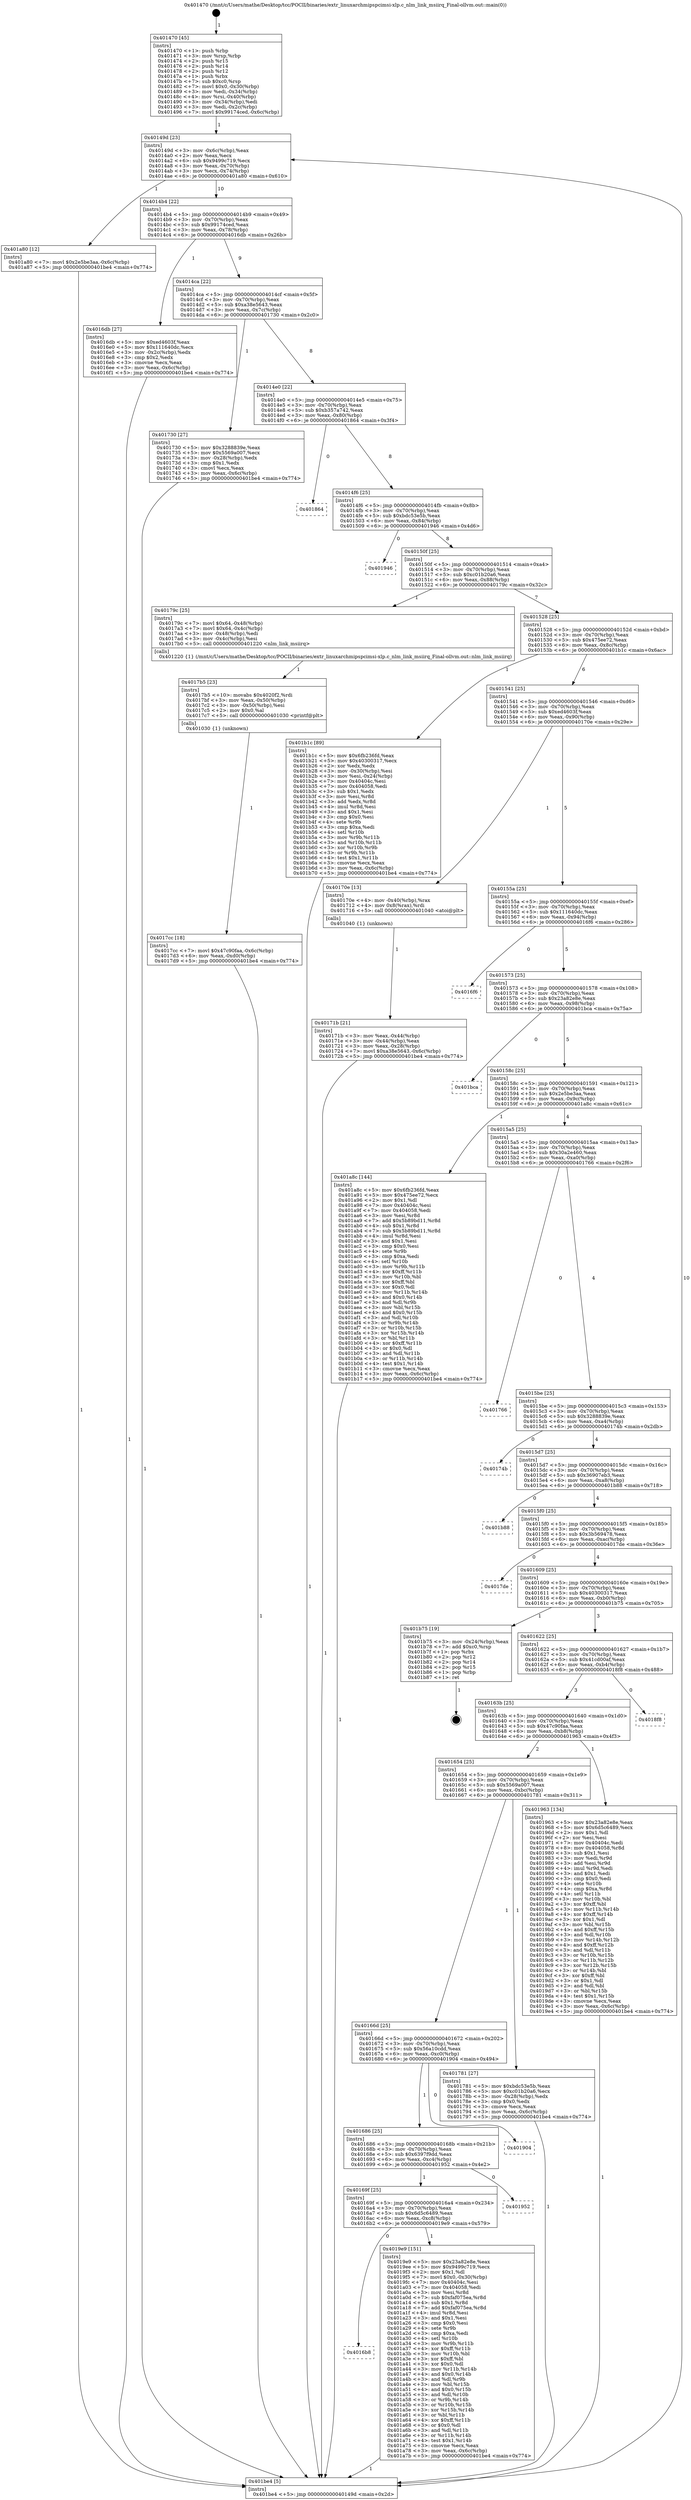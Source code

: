 digraph "0x401470" {
  label = "0x401470 (/mnt/c/Users/mathe/Desktop/tcc/POCII/binaries/extr_linuxarchmipspcimsi-xlp.c_nlm_link_msiirq_Final-ollvm.out::main(0))"
  labelloc = "t"
  node[shape=record]

  Entry [label="",width=0.3,height=0.3,shape=circle,fillcolor=black,style=filled]
  "0x40149d" [label="{
     0x40149d [23]\l
     | [instrs]\l
     &nbsp;&nbsp;0x40149d \<+3\>: mov -0x6c(%rbp),%eax\l
     &nbsp;&nbsp;0x4014a0 \<+2\>: mov %eax,%ecx\l
     &nbsp;&nbsp;0x4014a2 \<+6\>: sub $0x9499c719,%ecx\l
     &nbsp;&nbsp;0x4014a8 \<+3\>: mov %eax,-0x70(%rbp)\l
     &nbsp;&nbsp;0x4014ab \<+3\>: mov %ecx,-0x74(%rbp)\l
     &nbsp;&nbsp;0x4014ae \<+6\>: je 0000000000401a80 \<main+0x610\>\l
  }"]
  "0x401a80" [label="{
     0x401a80 [12]\l
     | [instrs]\l
     &nbsp;&nbsp;0x401a80 \<+7\>: movl $0x2e5be3aa,-0x6c(%rbp)\l
     &nbsp;&nbsp;0x401a87 \<+5\>: jmp 0000000000401be4 \<main+0x774\>\l
  }"]
  "0x4014b4" [label="{
     0x4014b4 [22]\l
     | [instrs]\l
     &nbsp;&nbsp;0x4014b4 \<+5\>: jmp 00000000004014b9 \<main+0x49\>\l
     &nbsp;&nbsp;0x4014b9 \<+3\>: mov -0x70(%rbp),%eax\l
     &nbsp;&nbsp;0x4014bc \<+5\>: sub $0x99174ced,%eax\l
     &nbsp;&nbsp;0x4014c1 \<+3\>: mov %eax,-0x78(%rbp)\l
     &nbsp;&nbsp;0x4014c4 \<+6\>: je 00000000004016db \<main+0x26b\>\l
  }"]
  Exit [label="",width=0.3,height=0.3,shape=circle,fillcolor=black,style=filled,peripheries=2]
  "0x4016db" [label="{
     0x4016db [27]\l
     | [instrs]\l
     &nbsp;&nbsp;0x4016db \<+5\>: mov $0xed4603f,%eax\l
     &nbsp;&nbsp;0x4016e0 \<+5\>: mov $0x111640dc,%ecx\l
     &nbsp;&nbsp;0x4016e5 \<+3\>: mov -0x2c(%rbp),%edx\l
     &nbsp;&nbsp;0x4016e8 \<+3\>: cmp $0x2,%edx\l
     &nbsp;&nbsp;0x4016eb \<+3\>: cmovne %ecx,%eax\l
     &nbsp;&nbsp;0x4016ee \<+3\>: mov %eax,-0x6c(%rbp)\l
     &nbsp;&nbsp;0x4016f1 \<+5\>: jmp 0000000000401be4 \<main+0x774\>\l
  }"]
  "0x4014ca" [label="{
     0x4014ca [22]\l
     | [instrs]\l
     &nbsp;&nbsp;0x4014ca \<+5\>: jmp 00000000004014cf \<main+0x5f\>\l
     &nbsp;&nbsp;0x4014cf \<+3\>: mov -0x70(%rbp),%eax\l
     &nbsp;&nbsp;0x4014d2 \<+5\>: sub $0xa38e5643,%eax\l
     &nbsp;&nbsp;0x4014d7 \<+3\>: mov %eax,-0x7c(%rbp)\l
     &nbsp;&nbsp;0x4014da \<+6\>: je 0000000000401730 \<main+0x2c0\>\l
  }"]
  "0x401be4" [label="{
     0x401be4 [5]\l
     | [instrs]\l
     &nbsp;&nbsp;0x401be4 \<+5\>: jmp 000000000040149d \<main+0x2d\>\l
  }"]
  "0x401470" [label="{
     0x401470 [45]\l
     | [instrs]\l
     &nbsp;&nbsp;0x401470 \<+1\>: push %rbp\l
     &nbsp;&nbsp;0x401471 \<+3\>: mov %rsp,%rbp\l
     &nbsp;&nbsp;0x401474 \<+2\>: push %r15\l
     &nbsp;&nbsp;0x401476 \<+2\>: push %r14\l
     &nbsp;&nbsp;0x401478 \<+2\>: push %r12\l
     &nbsp;&nbsp;0x40147a \<+1\>: push %rbx\l
     &nbsp;&nbsp;0x40147b \<+7\>: sub $0xc0,%rsp\l
     &nbsp;&nbsp;0x401482 \<+7\>: movl $0x0,-0x30(%rbp)\l
     &nbsp;&nbsp;0x401489 \<+3\>: mov %edi,-0x34(%rbp)\l
     &nbsp;&nbsp;0x40148c \<+4\>: mov %rsi,-0x40(%rbp)\l
     &nbsp;&nbsp;0x401490 \<+3\>: mov -0x34(%rbp),%edi\l
     &nbsp;&nbsp;0x401493 \<+3\>: mov %edi,-0x2c(%rbp)\l
     &nbsp;&nbsp;0x401496 \<+7\>: movl $0x99174ced,-0x6c(%rbp)\l
  }"]
  "0x4016b8" [label="{
     0x4016b8\l
  }", style=dashed]
  "0x401730" [label="{
     0x401730 [27]\l
     | [instrs]\l
     &nbsp;&nbsp;0x401730 \<+5\>: mov $0x3288839e,%eax\l
     &nbsp;&nbsp;0x401735 \<+5\>: mov $0x5569a007,%ecx\l
     &nbsp;&nbsp;0x40173a \<+3\>: mov -0x28(%rbp),%edx\l
     &nbsp;&nbsp;0x40173d \<+3\>: cmp $0x1,%edx\l
     &nbsp;&nbsp;0x401740 \<+3\>: cmovl %ecx,%eax\l
     &nbsp;&nbsp;0x401743 \<+3\>: mov %eax,-0x6c(%rbp)\l
     &nbsp;&nbsp;0x401746 \<+5\>: jmp 0000000000401be4 \<main+0x774\>\l
  }"]
  "0x4014e0" [label="{
     0x4014e0 [22]\l
     | [instrs]\l
     &nbsp;&nbsp;0x4014e0 \<+5\>: jmp 00000000004014e5 \<main+0x75\>\l
     &nbsp;&nbsp;0x4014e5 \<+3\>: mov -0x70(%rbp),%eax\l
     &nbsp;&nbsp;0x4014e8 \<+5\>: sub $0xb357a742,%eax\l
     &nbsp;&nbsp;0x4014ed \<+3\>: mov %eax,-0x80(%rbp)\l
     &nbsp;&nbsp;0x4014f0 \<+6\>: je 0000000000401864 \<main+0x3f4\>\l
  }"]
  "0x4019e9" [label="{
     0x4019e9 [151]\l
     | [instrs]\l
     &nbsp;&nbsp;0x4019e9 \<+5\>: mov $0x23a82e8e,%eax\l
     &nbsp;&nbsp;0x4019ee \<+5\>: mov $0x9499c719,%ecx\l
     &nbsp;&nbsp;0x4019f3 \<+2\>: mov $0x1,%dl\l
     &nbsp;&nbsp;0x4019f5 \<+7\>: movl $0x0,-0x30(%rbp)\l
     &nbsp;&nbsp;0x4019fc \<+7\>: mov 0x40404c,%esi\l
     &nbsp;&nbsp;0x401a03 \<+7\>: mov 0x404058,%edi\l
     &nbsp;&nbsp;0x401a0a \<+3\>: mov %esi,%r8d\l
     &nbsp;&nbsp;0x401a0d \<+7\>: sub $0xfaf075ea,%r8d\l
     &nbsp;&nbsp;0x401a14 \<+4\>: sub $0x1,%r8d\l
     &nbsp;&nbsp;0x401a18 \<+7\>: add $0xfaf075ea,%r8d\l
     &nbsp;&nbsp;0x401a1f \<+4\>: imul %r8d,%esi\l
     &nbsp;&nbsp;0x401a23 \<+3\>: and $0x1,%esi\l
     &nbsp;&nbsp;0x401a26 \<+3\>: cmp $0x0,%esi\l
     &nbsp;&nbsp;0x401a29 \<+4\>: sete %r9b\l
     &nbsp;&nbsp;0x401a2d \<+3\>: cmp $0xa,%edi\l
     &nbsp;&nbsp;0x401a30 \<+4\>: setl %r10b\l
     &nbsp;&nbsp;0x401a34 \<+3\>: mov %r9b,%r11b\l
     &nbsp;&nbsp;0x401a37 \<+4\>: xor $0xff,%r11b\l
     &nbsp;&nbsp;0x401a3b \<+3\>: mov %r10b,%bl\l
     &nbsp;&nbsp;0x401a3e \<+3\>: xor $0xff,%bl\l
     &nbsp;&nbsp;0x401a41 \<+3\>: xor $0x0,%dl\l
     &nbsp;&nbsp;0x401a44 \<+3\>: mov %r11b,%r14b\l
     &nbsp;&nbsp;0x401a47 \<+4\>: and $0x0,%r14b\l
     &nbsp;&nbsp;0x401a4b \<+3\>: and %dl,%r9b\l
     &nbsp;&nbsp;0x401a4e \<+3\>: mov %bl,%r15b\l
     &nbsp;&nbsp;0x401a51 \<+4\>: and $0x0,%r15b\l
     &nbsp;&nbsp;0x401a55 \<+3\>: and %dl,%r10b\l
     &nbsp;&nbsp;0x401a58 \<+3\>: or %r9b,%r14b\l
     &nbsp;&nbsp;0x401a5b \<+3\>: or %r10b,%r15b\l
     &nbsp;&nbsp;0x401a5e \<+3\>: xor %r15b,%r14b\l
     &nbsp;&nbsp;0x401a61 \<+3\>: or %bl,%r11b\l
     &nbsp;&nbsp;0x401a64 \<+4\>: xor $0xff,%r11b\l
     &nbsp;&nbsp;0x401a68 \<+3\>: or $0x0,%dl\l
     &nbsp;&nbsp;0x401a6b \<+3\>: and %dl,%r11b\l
     &nbsp;&nbsp;0x401a6e \<+3\>: or %r11b,%r14b\l
     &nbsp;&nbsp;0x401a71 \<+4\>: test $0x1,%r14b\l
     &nbsp;&nbsp;0x401a75 \<+3\>: cmovne %ecx,%eax\l
     &nbsp;&nbsp;0x401a78 \<+3\>: mov %eax,-0x6c(%rbp)\l
     &nbsp;&nbsp;0x401a7b \<+5\>: jmp 0000000000401be4 \<main+0x774\>\l
  }"]
  "0x401864" [label="{
     0x401864\l
  }", style=dashed]
  "0x4014f6" [label="{
     0x4014f6 [25]\l
     | [instrs]\l
     &nbsp;&nbsp;0x4014f6 \<+5\>: jmp 00000000004014fb \<main+0x8b\>\l
     &nbsp;&nbsp;0x4014fb \<+3\>: mov -0x70(%rbp),%eax\l
     &nbsp;&nbsp;0x4014fe \<+5\>: sub $0xbdc53e5b,%eax\l
     &nbsp;&nbsp;0x401503 \<+6\>: mov %eax,-0x84(%rbp)\l
     &nbsp;&nbsp;0x401509 \<+6\>: je 0000000000401946 \<main+0x4d6\>\l
  }"]
  "0x40169f" [label="{
     0x40169f [25]\l
     | [instrs]\l
     &nbsp;&nbsp;0x40169f \<+5\>: jmp 00000000004016a4 \<main+0x234\>\l
     &nbsp;&nbsp;0x4016a4 \<+3\>: mov -0x70(%rbp),%eax\l
     &nbsp;&nbsp;0x4016a7 \<+5\>: sub $0x6d5c6489,%eax\l
     &nbsp;&nbsp;0x4016ac \<+6\>: mov %eax,-0xc8(%rbp)\l
     &nbsp;&nbsp;0x4016b2 \<+6\>: je 00000000004019e9 \<main+0x579\>\l
  }"]
  "0x401946" [label="{
     0x401946\l
  }", style=dashed]
  "0x40150f" [label="{
     0x40150f [25]\l
     | [instrs]\l
     &nbsp;&nbsp;0x40150f \<+5\>: jmp 0000000000401514 \<main+0xa4\>\l
     &nbsp;&nbsp;0x401514 \<+3\>: mov -0x70(%rbp),%eax\l
     &nbsp;&nbsp;0x401517 \<+5\>: sub $0xc01b20a6,%eax\l
     &nbsp;&nbsp;0x40151c \<+6\>: mov %eax,-0x88(%rbp)\l
     &nbsp;&nbsp;0x401522 \<+6\>: je 000000000040179c \<main+0x32c\>\l
  }"]
  "0x401952" [label="{
     0x401952\l
  }", style=dashed]
  "0x40179c" [label="{
     0x40179c [25]\l
     | [instrs]\l
     &nbsp;&nbsp;0x40179c \<+7\>: movl $0x64,-0x48(%rbp)\l
     &nbsp;&nbsp;0x4017a3 \<+7\>: movl $0x64,-0x4c(%rbp)\l
     &nbsp;&nbsp;0x4017aa \<+3\>: mov -0x48(%rbp),%edi\l
     &nbsp;&nbsp;0x4017ad \<+3\>: mov -0x4c(%rbp),%esi\l
     &nbsp;&nbsp;0x4017b0 \<+5\>: call 0000000000401220 \<nlm_link_msiirq\>\l
     | [calls]\l
     &nbsp;&nbsp;0x401220 \{1\} (/mnt/c/Users/mathe/Desktop/tcc/POCII/binaries/extr_linuxarchmipspcimsi-xlp.c_nlm_link_msiirq_Final-ollvm.out::nlm_link_msiirq)\l
  }"]
  "0x401528" [label="{
     0x401528 [25]\l
     | [instrs]\l
     &nbsp;&nbsp;0x401528 \<+5\>: jmp 000000000040152d \<main+0xbd\>\l
     &nbsp;&nbsp;0x40152d \<+3\>: mov -0x70(%rbp),%eax\l
     &nbsp;&nbsp;0x401530 \<+5\>: sub $0x475ee72,%eax\l
     &nbsp;&nbsp;0x401535 \<+6\>: mov %eax,-0x8c(%rbp)\l
     &nbsp;&nbsp;0x40153b \<+6\>: je 0000000000401b1c \<main+0x6ac\>\l
  }"]
  "0x401686" [label="{
     0x401686 [25]\l
     | [instrs]\l
     &nbsp;&nbsp;0x401686 \<+5\>: jmp 000000000040168b \<main+0x21b\>\l
     &nbsp;&nbsp;0x40168b \<+3\>: mov -0x70(%rbp),%eax\l
     &nbsp;&nbsp;0x40168e \<+5\>: sub $0x6397f9dd,%eax\l
     &nbsp;&nbsp;0x401693 \<+6\>: mov %eax,-0xc4(%rbp)\l
     &nbsp;&nbsp;0x401699 \<+6\>: je 0000000000401952 \<main+0x4e2\>\l
  }"]
  "0x401b1c" [label="{
     0x401b1c [89]\l
     | [instrs]\l
     &nbsp;&nbsp;0x401b1c \<+5\>: mov $0x6fb236fd,%eax\l
     &nbsp;&nbsp;0x401b21 \<+5\>: mov $0x40300317,%ecx\l
     &nbsp;&nbsp;0x401b26 \<+2\>: xor %edx,%edx\l
     &nbsp;&nbsp;0x401b28 \<+3\>: mov -0x30(%rbp),%esi\l
     &nbsp;&nbsp;0x401b2b \<+3\>: mov %esi,-0x24(%rbp)\l
     &nbsp;&nbsp;0x401b2e \<+7\>: mov 0x40404c,%esi\l
     &nbsp;&nbsp;0x401b35 \<+7\>: mov 0x404058,%edi\l
     &nbsp;&nbsp;0x401b3c \<+3\>: sub $0x1,%edx\l
     &nbsp;&nbsp;0x401b3f \<+3\>: mov %esi,%r8d\l
     &nbsp;&nbsp;0x401b42 \<+3\>: add %edx,%r8d\l
     &nbsp;&nbsp;0x401b45 \<+4\>: imul %r8d,%esi\l
     &nbsp;&nbsp;0x401b49 \<+3\>: and $0x1,%esi\l
     &nbsp;&nbsp;0x401b4c \<+3\>: cmp $0x0,%esi\l
     &nbsp;&nbsp;0x401b4f \<+4\>: sete %r9b\l
     &nbsp;&nbsp;0x401b53 \<+3\>: cmp $0xa,%edi\l
     &nbsp;&nbsp;0x401b56 \<+4\>: setl %r10b\l
     &nbsp;&nbsp;0x401b5a \<+3\>: mov %r9b,%r11b\l
     &nbsp;&nbsp;0x401b5d \<+3\>: and %r10b,%r11b\l
     &nbsp;&nbsp;0x401b60 \<+3\>: xor %r10b,%r9b\l
     &nbsp;&nbsp;0x401b63 \<+3\>: or %r9b,%r11b\l
     &nbsp;&nbsp;0x401b66 \<+4\>: test $0x1,%r11b\l
     &nbsp;&nbsp;0x401b6a \<+3\>: cmovne %ecx,%eax\l
     &nbsp;&nbsp;0x401b6d \<+3\>: mov %eax,-0x6c(%rbp)\l
     &nbsp;&nbsp;0x401b70 \<+5\>: jmp 0000000000401be4 \<main+0x774\>\l
  }"]
  "0x401541" [label="{
     0x401541 [25]\l
     | [instrs]\l
     &nbsp;&nbsp;0x401541 \<+5\>: jmp 0000000000401546 \<main+0xd6\>\l
     &nbsp;&nbsp;0x401546 \<+3\>: mov -0x70(%rbp),%eax\l
     &nbsp;&nbsp;0x401549 \<+5\>: sub $0xed4603f,%eax\l
     &nbsp;&nbsp;0x40154e \<+6\>: mov %eax,-0x90(%rbp)\l
     &nbsp;&nbsp;0x401554 \<+6\>: je 000000000040170e \<main+0x29e\>\l
  }"]
  "0x401904" [label="{
     0x401904\l
  }", style=dashed]
  "0x40170e" [label="{
     0x40170e [13]\l
     | [instrs]\l
     &nbsp;&nbsp;0x40170e \<+4\>: mov -0x40(%rbp),%rax\l
     &nbsp;&nbsp;0x401712 \<+4\>: mov 0x8(%rax),%rdi\l
     &nbsp;&nbsp;0x401716 \<+5\>: call 0000000000401040 \<atoi@plt\>\l
     | [calls]\l
     &nbsp;&nbsp;0x401040 \{1\} (unknown)\l
  }"]
  "0x40155a" [label="{
     0x40155a [25]\l
     | [instrs]\l
     &nbsp;&nbsp;0x40155a \<+5\>: jmp 000000000040155f \<main+0xef\>\l
     &nbsp;&nbsp;0x40155f \<+3\>: mov -0x70(%rbp),%eax\l
     &nbsp;&nbsp;0x401562 \<+5\>: sub $0x111640dc,%eax\l
     &nbsp;&nbsp;0x401567 \<+6\>: mov %eax,-0x94(%rbp)\l
     &nbsp;&nbsp;0x40156d \<+6\>: je 00000000004016f6 \<main+0x286\>\l
  }"]
  "0x40171b" [label="{
     0x40171b [21]\l
     | [instrs]\l
     &nbsp;&nbsp;0x40171b \<+3\>: mov %eax,-0x44(%rbp)\l
     &nbsp;&nbsp;0x40171e \<+3\>: mov -0x44(%rbp),%eax\l
     &nbsp;&nbsp;0x401721 \<+3\>: mov %eax,-0x28(%rbp)\l
     &nbsp;&nbsp;0x401724 \<+7\>: movl $0xa38e5643,-0x6c(%rbp)\l
     &nbsp;&nbsp;0x40172b \<+5\>: jmp 0000000000401be4 \<main+0x774\>\l
  }"]
  "0x4017cc" [label="{
     0x4017cc [18]\l
     | [instrs]\l
     &nbsp;&nbsp;0x4017cc \<+7\>: movl $0x47c90faa,-0x6c(%rbp)\l
     &nbsp;&nbsp;0x4017d3 \<+6\>: mov %eax,-0xd0(%rbp)\l
     &nbsp;&nbsp;0x4017d9 \<+5\>: jmp 0000000000401be4 \<main+0x774\>\l
  }"]
  "0x4016f6" [label="{
     0x4016f6\l
  }", style=dashed]
  "0x401573" [label="{
     0x401573 [25]\l
     | [instrs]\l
     &nbsp;&nbsp;0x401573 \<+5\>: jmp 0000000000401578 \<main+0x108\>\l
     &nbsp;&nbsp;0x401578 \<+3\>: mov -0x70(%rbp),%eax\l
     &nbsp;&nbsp;0x40157b \<+5\>: sub $0x23a82e8e,%eax\l
     &nbsp;&nbsp;0x401580 \<+6\>: mov %eax,-0x98(%rbp)\l
     &nbsp;&nbsp;0x401586 \<+6\>: je 0000000000401bca \<main+0x75a\>\l
  }"]
  "0x4017b5" [label="{
     0x4017b5 [23]\l
     | [instrs]\l
     &nbsp;&nbsp;0x4017b5 \<+10\>: movabs $0x4020f2,%rdi\l
     &nbsp;&nbsp;0x4017bf \<+3\>: mov %eax,-0x50(%rbp)\l
     &nbsp;&nbsp;0x4017c2 \<+3\>: mov -0x50(%rbp),%esi\l
     &nbsp;&nbsp;0x4017c5 \<+2\>: mov $0x0,%al\l
     &nbsp;&nbsp;0x4017c7 \<+5\>: call 0000000000401030 \<printf@plt\>\l
     | [calls]\l
     &nbsp;&nbsp;0x401030 \{1\} (unknown)\l
  }"]
  "0x401bca" [label="{
     0x401bca\l
  }", style=dashed]
  "0x40158c" [label="{
     0x40158c [25]\l
     | [instrs]\l
     &nbsp;&nbsp;0x40158c \<+5\>: jmp 0000000000401591 \<main+0x121\>\l
     &nbsp;&nbsp;0x401591 \<+3\>: mov -0x70(%rbp),%eax\l
     &nbsp;&nbsp;0x401594 \<+5\>: sub $0x2e5be3aa,%eax\l
     &nbsp;&nbsp;0x401599 \<+6\>: mov %eax,-0x9c(%rbp)\l
     &nbsp;&nbsp;0x40159f \<+6\>: je 0000000000401a8c \<main+0x61c\>\l
  }"]
  "0x40166d" [label="{
     0x40166d [25]\l
     | [instrs]\l
     &nbsp;&nbsp;0x40166d \<+5\>: jmp 0000000000401672 \<main+0x202\>\l
     &nbsp;&nbsp;0x401672 \<+3\>: mov -0x70(%rbp),%eax\l
     &nbsp;&nbsp;0x401675 \<+5\>: sub $0x56a10cdd,%eax\l
     &nbsp;&nbsp;0x40167a \<+6\>: mov %eax,-0xc0(%rbp)\l
     &nbsp;&nbsp;0x401680 \<+6\>: je 0000000000401904 \<main+0x494\>\l
  }"]
  "0x401a8c" [label="{
     0x401a8c [144]\l
     | [instrs]\l
     &nbsp;&nbsp;0x401a8c \<+5\>: mov $0x6fb236fd,%eax\l
     &nbsp;&nbsp;0x401a91 \<+5\>: mov $0x475ee72,%ecx\l
     &nbsp;&nbsp;0x401a96 \<+2\>: mov $0x1,%dl\l
     &nbsp;&nbsp;0x401a98 \<+7\>: mov 0x40404c,%esi\l
     &nbsp;&nbsp;0x401a9f \<+7\>: mov 0x404058,%edi\l
     &nbsp;&nbsp;0x401aa6 \<+3\>: mov %esi,%r8d\l
     &nbsp;&nbsp;0x401aa9 \<+7\>: add $0x5b89bd11,%r8d\l
     &nbsp;&nbsp;0x401ab0 \<+4\>: sub $0x1,%r8d\l
     &nbsp;&nbsp;0x401ab4 \<+7\>: sub $0x5b89bd11,%r8d\l
     &nbsp;&nbsp;0x401abb \<+4\>: imul %r8d,%esi\l
     &nbsp;&nbsp;0x401abf \<+3\>: and $0x1,%esi\l
     &nbsp;&nbsp;0x401ac2 \<+3\>: cmp $0x0,%esi\l
     &nbsp;&nbsp;0x401ac5 \<+4\>: sete %r9b\l
     &nbsp;&nbsp;0x401ac9 \<+3\>: cmp $0xa,%edi\l
     &nbsp;&nbsp;0x401acc \<+4\>: setl %r10b\l
     &nbsp;&nbsp;0x401ad0 \<+3\>: mov %r9b,%r11b\l
     &nbsp;&nbsp;0x401ad3 \<+4\>: xor $0xff,%r11b\l
     &nbsp;&nbsp;0x401ad7 \<+3\>: mov %r10b,%bl\l
     &nbsp;&nbsp;0x401ada \<+3\>: xor $0xff,%bl\l
     &nbsp;&nbsp;0x401add \<+3\>: xor $0x0,%dl\l
     &nbsp;&nbsp;0x401ae0 \<+3\>: mov %r11b,%r14b\l
     &nbsp;&nbsp;0x401ae3 \<+4\>: and $0x0,%r14b\l
     &nbsp;&nbsp;0x401ae7 \<+3\>: and %dl,%r9b\l
     &nbsp;&nbsp;0x401aea \<+3\>: mov %bl,%r15b\l
     &nbsp;&nbsp;0x401aed \<+4\>: and $0x0,%r15b\l
     &nbsp;&nbsp;0x401af1 \<+3\>: and %dl,%r10b\l
     &nbsp;&nbsp;0x401af4 \<+3\>: or %r9b,%r14b\l
     &nbsp;&nbsp;0x401af7 \<+3\>: or %r10b,%r15b\l
     &nbsp;&nbsp;0x401afa \<+3\>: xor %r15b,%r14b\l
     &nbsp;&nbsp;0x401afd \<+3\>: or %bl,%r11b\l
     &nbsp;&nbsp;0x401b00 \<+4\>: xor $0xff,%r11b\l
     &nbsp;&nbsp;0x401b04 \<+3\>: or $0x0,%dl\l
     &nbsp;&nbsp;0x401b07 \<+3\>: and %dl,%r11b\l
     &nbsp;&nbsp;0x401b0a \<+3\>: or %r11b,%r14b\l
     &nbsp;&nbsp;0x401b0d \<+4\>: test $0x1,%r14b\l
     &nbsp;&nbsp;0x401b11 \<+3\>: cmovne %ecx,%eax\l
     &nbsp;&nbsp;0x401b14 \<+3\>: mov %eax,-0x6c(%rbp)\l
     &nbsp;&nbsp;0x401b17 \<+5\>: jmp 0000000000401be4 \<main+0x774\>\l
  }"]
  "0x4015a5" [label="{
     0x4015a5 [25]\l
     | [instrs]\l
     &nbsp;&nbsp;0x4015a5 \<+5\>: jmp 00000000004015aa \<main+0x13a\>\l
     &nbsp;&nbsp;0x4015aa \<+3\>: mov -0x70(%rbp),%eax\l
     &nbsp;&nbsp;0x4015ad \<+5\>: sub $0x30a2e460,%eax\l
     &nbsp;&nbsp;0x4015b2 \<+6\>: mov %eax,-0xa0(%rbp)\l
     &nbsp;&nbsp;0x4015b8 \<+6\>: je 0000000000401766 \<main+0x2f6\>\l
  }"]
  "0x401781" [label="{
     0x401781 [27]\l
     | [instrs]\l
     &nbsp;&nbsp;0x401781 \<+5\>: mov $0xbdc53e5b,%eax\l
     &nbsp;&nbsp;0x401786 \<+5\>: mov $0xc01b20a6,%ecx\l
     &nbsp;&nbsp;0x40178b \<+3\>: mov -0x28(%rbp),%edx\l
     &nbsp;&nbsp;0x40178e \<+3\>: cmp $0x0,%edx\l
     &nbsp;&nbsp;0x401791 \<+3\>: cmove %ecx,%eax\l
     &nbsp;&nbsp;0x401794 \<+3\>: mov %eax,-0x6c(%rbp)\l
     &nbsp;&nbsp;0x401797 \<+5\>: jmp 0000000000401be4 \<main+0x774\>\l
  }"]
  "0x401766" [label="{
     0x401766\l
  }", style=dashed]
  "0x4015be" [label="{
     0x4015be [25]\l
     | [instrs]\l
     &nbsp;&nbsp;0x4015be \<+5\>: jmp 00000000004015c3 \<main+0x153\>\l
     &nbsp;&nbsp;0x4015c3 \<+3\>: mov -0x70(%rbp),%eax\l
     &nbsp;&nbsp;0x4015c6 \<+5\>: sub $0x3288839e,%eax\l
     &nbsp;&nbsp;0x4015cb \<+6\>: mov %eax,-0xa4(%rbp)\l
     &nbsp;&nbsp;0x4015d1 \<+6\>: je 000000000040174b \<main+0x2db\>\l
  }"]
  "0x401654" [label="{
     0x401654 [25]\l
     | [instrs]\l
     &nbsp;&nbsp;0x401654 \<+5\>: jmp 0000000000401659 \<main+0x1e9\>\l
     &nbsp;&nbsp;0x401659 \<+3\>: mov -0x70(%rbp),%eax\l
     &nbsp;&nbsp;0x40165c \<+5\>: sub $0x5569a007,%eax\l
     &nbsp;&nbsp;0x401661 \<+6\>: mov %eax,-0xbc(%rbp)\l
     &nbsp;&nbsp;0x401667 \<+6\>: je 0000000000401781 \<main+0x311\>\l
  }"]
  "0x40174b" [label="{
     0x40174b\l
  }", style=dashed]
  "0x4015d7" [label="{
     0x4015d7 [25]\l
     | [instrs]\l
     &nbsp;&nbsp;0x4015d7 \<+5\>: jmp 00000000004015dc \<main+0x16c\>\l
     &nbsp;&nbsp;0x4015dc \<+3\>: mov -0x70(%rbp),%eax\l
     &nbsp;&nbsp;0x4015df \<+5\>: sub $0x36907eb3,%eax\l
     &nbsp;&nbsp;0x4015e4 \<+6\>: mov %eax,-0xa8(%rbp)\l
     &nbsp;&nbsp;0x4015ea \<+6\>: je 0000000000401b88 \<main+0x718\>\l
  }"]
  "0x401963" [label="{
     0x401963 [134]\l
     | [instrs]\l
     &nbsp;&nbsp;0x401963 \<+5\>: mov $0x23a82e8e,%eax\l
     &nbsp;&nbsp;0x401968 \<+5\>: mov $0x6d5c6489,%ecx\l
     &nbsp;&nbsp;0x40196d \<+2\>: mov $0x1,%dl\l
     &nbsp;&nbsp;0x40196f \<+2\>: xor %esi,%esi\l
     &nbsp;&nbsp;0x401971 \<+7\>: mov 0x40404c,%edi\l
     &nbsp;&nbsp;0x401978 \<+8\>: mov 0x404058,%r8d\l
     &nbsp;&nbsp;0x401980 \<+3\>: sub $0x1,%esi\l
     &nbsp;&nbsp;0x401983 \<+3\>: mov %edi,%r9d\l
     &nbsp;&nbsp;0x401986 \<+3\>: add %esi,%r9d\l
     &nbsp;&nbsp;0x401989 \<+4\>: imul %r9d,%edi\l
     &nbsp;&nbsp;0x40198d \<+3\>: and $0x1,%edi\l
     &nbsp;&nbsp;0x401990 \<+3\>: cmp $0x0,%edi\l
     &nbsp;&nbsp;0x401993 \<+4\>: sete %r10b\l
     &nbsp;&nbsp;0x401997 \<+4\>: cmp $0xa,%r8d\l
     &nbsp;&nbsp;0x40199b \<+4\>: setl %r11b\l
     &nbsp;&nbsp;0x40199f \<+3\>: mov %r10b,%bl\l
     &nbsp;&nbsp;0x4019a2 \<+3\>: xor $0xff,%bl\l
     &nbsp;&nbsp;0x4019a5 \<+3\>: mov %r11b,%r14b\l
     &nbsp;&nbsp;0x4019a8 \<+4\>: xor $0xff,%r14b\l
     &nbsp;&nbsp;0x4019ac \<+3\>: xor $0x1,%dl\l
     &nbsp;&nbsp;0x4019af \<+3\>: mov %bl,%r15b\l
     &nbsp;&nbsp;0x4019b2 \<+4\>: and $0xff,%r15b\l
     &nbsp;&nbsp;0x4019b6 \<+3\>: and %dl,%r10b\l
     &nbsp;&nbsp;0x4019b9 \<+3\>: mov %r14b,%r12b\l
     &nbsp;&nbsp;0x4019bc \<+4\>: and $0xff,%r12b\l
     &nbsp;&nbsp;0x4019c0 \<+3\>: and %dl,%r11b\l
     &nbsp;&nbsp;0x4019c3 \<+3\>: or %r10b,%r15b\l
     &nbsp;&nbsp;0x4019c6 \<+3\>: or %r11b,%r12b\l
     &nbsp;&nbsp;0x4019c9 \<+3\>: xor %r12b,%r15b\l
     &nbsp;&nbsp;0x4019cc \<+3\>: or %r14b,%bl\l
     &nbsp;&nbsp;0x4019cf \<+3\>: xor $0xff,%bl\l
     &nbsp;&nbsp;0x4019d2 \<+3\>: or $0x1,%dl\l
     &nbsp;&nbsp;0x4019d5 \<+2\>: and %dl,%bl\l
     &nbsp;&nbsp;0x4019d7 \<+3\>: or %bl,%r15b\l
     &nbsp;&nbsp;0x4019da \<+4\>: test $0x1,%r15b\l
     &nbsp;&nbsp;0x4019de \<+3\>: cmovne %ecx,%eax\l
     &nbsp;&nbsp;0x4019e1 \<+3\>: mov %eax,-0x6c(%rbp)\l
     &nbsp;&nbsp;0x4019e4 \<+5\>: jmp 0000000000401be4 \<main+0x774\>\l
  }"]
  "0x401b88" [label="{
     0x401b88\l
  }", style=dashed]
  "0x4015f0" [label="{
     0x4015f0 [25]\l
     | [instrs]\l
     &nbsp;&nbsp;0x4015f0 \<+5\>: jmp 00000000004015f5 \<main+0x185\>\l
     &nbsp;&nbsp;0x4015f5 \<+3\>: mov -0x70(%rbp),%eax\l
     &nbsp;&nbsp;0x4015f8 \<+5\>: sub $0x3b569478,%eax\l
     &nbsp;&nbsp;0x4015fd \<+6\>: mov %eax,-0xac(%rbp)\l
     &nbsp;&nbsp;0x401603 \<+6\>: je 00000000004017de \<main+0x36e\>\l
  }"]
  "0x40163b" [label="{
     0x40163b [25]\l
     | [instrs]\l
     &nbsp;&nbsp;0x40163b \<+5\>: jmp 0000000000401640 \<main+0x1d0\>\l
     &nbsp;&nbsp;0x401640 \<+3\>: mov -0x70(%rbp),%eax\l
     &nbsp;&nbsp;0x401643 \<+5\>: sub $0x47c90faa,%eax\l
     &nbsp;&nbsp;0x401648 \<+6\>: mov %eax,-0xb8(%rbp)\l
     &nbsp;&nbsp;0x40164e \<+6\>: je 0000000000401963 \<main+0x4f3\>\l
  }"]
  "0x4017de" [label="{
     0x4017de\l
  }", style=dashed]
  "0x401609" [label="{
     0x401609 [25]\l
     | [instrs]\l
     &nbsp;&nbsp;0x401609 \<+5\>: jmp 000000000040160e \<main+0x19e\>\l
     &nbsp;&nbsp;0x40160e \<+3\>: mov -0x70(%rbp),%eax\l
     &nbsp;&nbsp;0x401611 \<+5\>: sub $0x40300317,%eax\l
     &nbsp;&nbsp;0x401616 \<+6\>: mov %eax,-0xb0(%rbp)\l
     &nbsp;&nbsp;0x40161c \<+6\>: je 0000000000401b75 \<main+0x705\>\l
  }"]
  "0x4018f8" [label="{
     0x4018f8\l
  }", style=dashed]
  "0x401b75" [label="{
     0x401b75 [19]\l
     | [instrs]\l
     &nbsp;&nbsp;0x401b75 \<+3\>: mov -0x24(%rbp),%eax\l
     &nbsp;&nbsp;0x401b78 \<+7\>: add $0xc0,%rsp\l
     &nbsp;&nbsp;0x401b7f \<+1\>: pop %rbx\l
     &nbsp;&nbsp;0x401b80 \<+2\>: pop %r12\l
     &nbsp;&nbsp;0x401b82 \<+2\>: pop %r14\l
     &nbsp;&nbsp;0x401b84 \<+2\>: pop %r15\l
     &nbsp;&nbsp;0x401b86 \<+1\>: pop %rbp\l
     &nbsp;&nbsp;0x401b87 \<+1\>: ret\l
  }"]
  "0x401622" [label="{
     0x401622 [25]\l
     | [instrs]\l
     &nbsp;&nbsp;0x401622 \<+5\>: jmp 0000000000401627 \<main+0x1b7\>\l
     &nbsp;&nbsp;0x401627 \<+3\>: mov -0x70(%rbp),%eax\l
     &nbsp;&nbsp;0x40162a \<+5\>: sub $0x41cd00af,%eax\l
     &nbsp;&nbsp;0x40162f \<+6\>: mov %eax,-0xb4(%rbp)\l
     &nbsp;&nbsp;0x401635 \<+6\>: je 00000000004018f8 \<main+0x488\>\l
  }"]
  Entry -> "0x401470" [label=" 1"]
  "0x40149d" -> "0x401a80" [label=" 1"]
  "0x40149d" -> "0x4014b4" [label=" 10"]
  "0x401b75" -> Exit [label=" 1"]
  "0x4014b4" -> "0x4016db" [label=" 1"]
  "0x4014b4" -> "0x4014ca" [label=" 9"]
  "0x4016db" -> "0x401be4" [label=" 1"]
  "0x401470" -> "0x40149d" [label=" 1"]
  "0x401be4" -> "0x40149d" [label=" 10"]
  "0x401b1c" -> "0x401be4" [label=" 1"]
  "0x4014ca" -> "0x401730" [label=" 1"]
  "0x4014ca" -> "0x4014e0" [label=" 8"]
  "0x401a8c" -> "0x401be4" [label=" 1"]
  "0x4014e0" -> "0x401864" [label=" 0"]
  "0x4014e0" -> "0x4014f6" [label=" 8"]
  "0x401a80" -> "0x401be4" [label=" 1"]
  "0x4014f6" -> "0x401946" [label=" 0"]
  "0x4014f6" -> "0x40150f" [label=" 8"]
  "0x40169f" -> "0x4016b8" [label=" 0"]
  "0x40150f" -> "0x40179c" [label=" 1"]
  "0x40150f" -> "0x401528" [label=" 7"]
  "0x40169f" -> "0x4019e9" [label=" 1"]
  "0x401528" -> "0x401b1c" [label=" 1"]
  "0x401528" -> "0x401541" [label=" 6"]
  "0x401686" -> "0x40169f" [label=" 1"]
  "0x401541" -> "0x40170e" [label=" 1"]
  "0x401541" -> "0x40155a" [label=" 5"]
  "0x40170e" -> "0x40171b" [label=" 1"]
  "0x40171b" -> "0x401be4" [label=" 1"]
  "0x401730" -> "0x401be4" [label=" 1"]
  "0x401686" -> "0x401952" [label=" 0"]
  "0x40155a" -> "0x4016f6" [label=" 0"]
  "0x40155a" -> "0x401573" [label=" 5"]
  "0x40166d" -> "0x401686" [label=" 1"]
  "0x401573" -> "0x401bca" [label=" 0"]
  "0x401573" -> "0x40158c" [label=" 5"]
  "0x40166d" -> "0x401904" [label=" 0"]
  "0x40158c" -> "0x401a8c" [label=" 1"]
  "0x40158c" -> "0x4015a5" [label=" 4"]
  "0x4019e9" -> "0x401be4" [label=" 1"]
  "0x4015a5" -> "0x401766" [label=" 0"]
  "0x4015a5" -> "0x4015be" [label=" 4"]
  "0x401963" -> "0x401be4" [label=" 1"]
  "0x4015be" -> "0x40174b" [label=" 0"]
  "0x4015be" -> "0x4015d7" [label=" 4"]
  "0x4017b5" -> "0x4017cc" [label=" 1"]
  "0x4015d7" -> "0x401b88" [label=" 0"]
  "0x4015d7" -> "0x4015f0" [label=" 4"]
  "0x40179c" -> "0x4017b5" [label=" 1"]
  "0x4015f0" -> "0x4017de" [label=" 0"]
  "0x4015f0" -> "0x401609" [label=" 4"]
  "0x401654" -> "0x40166d" [label=" 1"]
  "0x401609" -> "0x401b75" [label=" 1"]
  "0x401609" -> "0x401622" [label=" 3"]
  "0x401654" -> "0x401781" [label=" 1"]
  "0x401622" -> "0x4018f8" [label=" 0"]
  "0x401622" -> "0x40163b" [label=" 3"]
  "0x401781" -> "0x401be4" [label=" 1"]
  "0x40163b" -> "0x401963" [label=" 1"]
  "0x40163b" -> "0x401654" [label=" 2"]
  "0x4017cc" -> "0x401be4" [label=" 1"]
}
